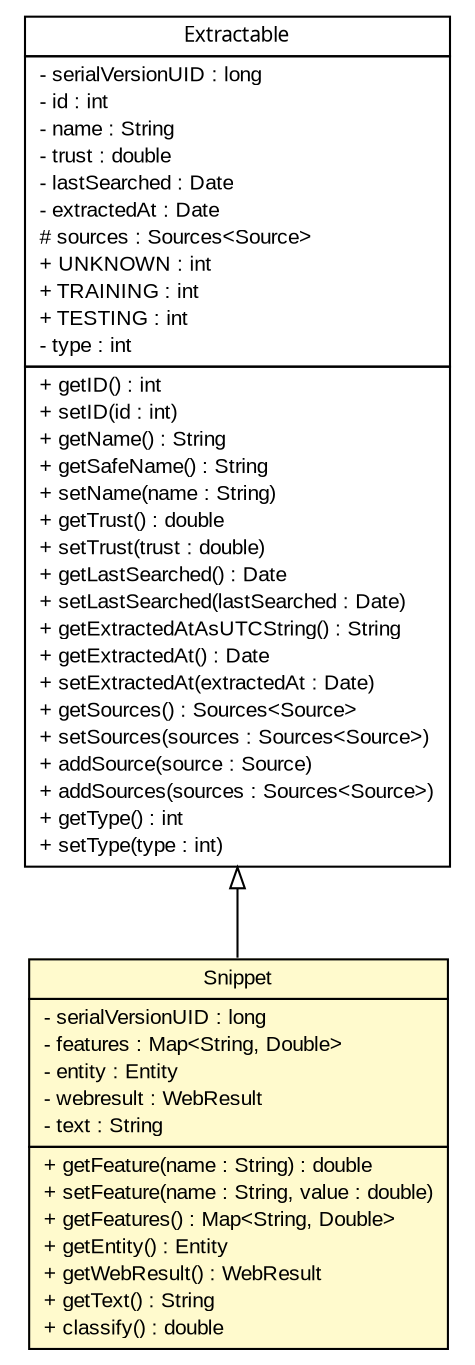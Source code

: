 #!/usr/local/bin/dot
#
# Class diagram 
# Generated by UMLGraph version 5.2 (http://www.umlgraph.org/)
#

digraph G {
	edge [fontname="arial",fontsize=10,labelfontname="arial",labelfontsize=10];
	node [fontname="arial",fontsize=10,shape=plaintext];
	nodesep=0.25;
	ranksep=0.5;
	// tud.iir.knowledge.Snippet
	c42776 [label=<<table title="tud.iir.knowledge.Snippet" border="0" cellborder="1" cellspacing="0" cellpadding="2" port="p" bgcolor="lemonChiffon" href="./Snippet.html">
		<tr><td><table border="0" cellspacing="0" cellpadding="1">
<tr><td align="center" balign="center"> Snippet </td></tr>
		</table></td></tr>
		<tr><td><table border="0" cellspacing="0" cellpadding="1">
<tr><td align="left" balign="left"> - serialVersionUID : long </td></tr>
<tr><td align="left" balign="left"> - features : Map&lt;String, Double&gt; </td></tr>
<tr><td align="left" balign="left"> - entity : Entity </td></tr>
<tr><td align="left" balign="left"> - webresult : WebResult </td></tr>
<tr><td align="left" balign="left"> - text : String </td></tr>
		</table></td></tr>
		<tr><td><table border="0" cellspacing="0" cellpadding="1">
<tr><td align="left" balign="left"> + getFeature(name : String) : double </td></tr>
<tr><td align="left" balign="left"> + setFeature(name : String, value : double) </td></tr>
<tr><td align="left" balign="left"> + getFeatures() : Map&lt;String, Double&gt; </td></tr>
<tr><td align="left" balign="left"> + getEntity() : Entity </td></tr>
<tr><td align="left" balign="left"> + getWebResult() : WebResult </td></tr>
<tr><td align="left" balign="left"> + getText() : String </td></tr>
<tr><td align="left" balign="left"> + classify() : double </td></tr>
		</table></td></tr>
		</table>>, fontname="arial", fontcolor="black", fontsize=10.0];
	// tud.iir.knowledge.Extractable
	c42783 [label=<<table title="tud.iir.knowledge.Extractable" border="0" cellborder="1" cellspacing="0" cellpadding="2" port="p" href="./Extractable.html">
		<tr><td><table border="0" cellspacing="0" cellpadding="1">
<tr><td align="center" balign="center"><font face="ariali"> Extractable </font></td></tr>
		</table></td></tr>
		<tr><td><table border="0" cellspacing="0" cellpadding="1">
<tr><td align="left" balign="left"> - serialVersionUID : long </td></tr>
<tr><td align="left" balign="left"> - id : int </td></tr>
<tr><td align="left" balign="left"> - name : String </td></tr>
<tr><td align="left" balign="left"> - trust : double </td></tr>
<tr><td align="left" balign="left"> - lastSearched : Date </td></tr>
<tr><td align="left" balign="left"> - extractedAt : Date </td></tr>
<tr><td align="left" balign="left"> # sources : Sources&lt;Source&gt; </td></tr>
<tr><td align="left" balign="left"> + UNKNOWN : int </td></tr>
<tr><td align="left" balign="left"> + TRAINING : int </td></tr>
<tr><td align="left" balign="left"> + TESTING : int </td></tr>
<tr><td align="left" balign="left"> - type : int </td></tr>
		</table></td></tr>
		<tr><td><table border="0" cellspacing="0" cellpadding="1">
<tr><td align="left" balign="left"> + getID() : int </td></tr>
<tr><td align="left" balign="left"> + setID(id : int) </td></tr>
<tr><td align="left" balign="left"> + getName() : String </td></tr>
<tr><td align="left" balign="left"> + getSafeName() : String </td></tr>
<tr><td align="left" balign="left"> + setName(name : String) </td></tr>
<tr><td align="left" balign="left"> + getTrust() : double </td></tr>
<tr><td align="left" balign="left"> + setTrust(trust : double) </td></tr>
<tr><td align="left" balign="left"> + getLastSearched() : Date </td></tr>
<tr><td align="left" balign="left"> + setLastSearched(lastSearched : Date) </td></tr>
<tr><td align="left" balign="left"> + getExtractedAtAsUTCString() : String </td></tr>
<tr><td align="left" balign="left"> + getExtractedAt() : Date </td></tr>
<tr><td align="left" balign="left"> + setExtractedAt(extractedAt : Date) </td></tr>
<tr><td align="left" balign="left"> + getSources() : Sources&lt;Source&gt; </td></tr>
<tr><td align="left" balign="left"> + setSources(sources : Sources&lt;Source&gt;) </td></tr>
<tr><td align="left" balign="left"> + addSource(source : Source) </td></tr>
<tr><td align="left" balign="left"> + addSources(sources : Sources&lt;Source&gt;) </td></tr>
<tr><td align="left" balign="left"> + getType() : int </td></tr>
<tr><td align="left" balign="left"> + setType(type : int) </td></tr>
		</table></td></tr>
		</table>>, fontname="arial", fontcolor="black", fontsize=10.0];
	//tud.iir.knowledge.Snippet extends tud.iir.knowledge.Extractable
	c42783:p -> c42776:p [dir=back,arrowtail=empty];
}

